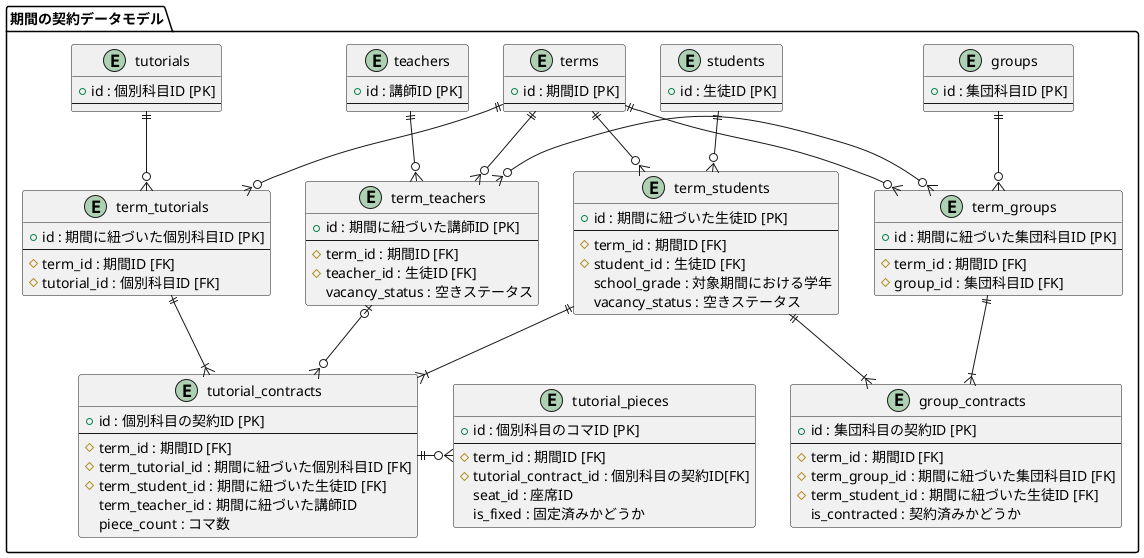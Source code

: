 @startuml term_contract_data_model

package "期間の契約データモデル" {
  entity "students" #F0F0F0 {
    + id : 生徒ID [PK]
    --
  }

  entity "teachers" #F0F0F0 {
    + id : 講師ID [PK]
    --
  }

  entity "terms" #F0F0F0 {
    + id : 期間ID [PK]
    --
  }

  entity "tutorials" #F0F0F0 {
    + id : 個別科目ID [PK]
    --
  }

  entity "groups" #F0F0F0 {
    + id : 集団科目ID [PK]
    --
  }

  entity "term_students" {
    + id : 期間に紐づいた生徒ID [PK]
    --
    # term_id : 期間ID [FK]
    # student_id : 生徒ID [FK]
    school_grade : 対象期間における学年
    vacancy_status : 空きステータス
  }

  entity "term_teachers" {
    + id : 期間に紐づいた講師ID [PK]
    --
    # term_id : 期間ID [FK]
    # teacher_id : 生徒ID [FK]
    vacancy_status : 空きステータス
  }

  entity "term_tutorials" {
    + id : 期間に紐づいた個別科目ID [PK]
    --
    # term_id : 期間ID [FK]
    # tutorial_id : 個別科目ID [FK]
  }

  entity "term_groups" {
    + id : 期間に紐づいた集団科目ID [PK]
    --
    # term_id : 期間ID [FK]
    # group_id : 集団科目ID [FK]
  }

  entity "tutorial_contracts" {
    + id : 個別科目の契約ID [PK]
    --
    # term_id : 期間ID [FK]
    # term_tutorial_id : 期間に紐づいた個別科目ID [FK]
    # term_student_id : 期間に紐づいた生徒ID [FK]
    term_teacher_id : 期間に紐づいた講師ID
    piece_count : コマ数
  }

  entity "group_contracts" {
    + id : 集団科目の契約ID [PK]
    --
    # term_id : 期間ID [FK]
    # term_group_id : 期間に紐づいた集団科目ID [FK]
    # term_student_id : 期間に紐づいた生徒ID [FK]
    is_contracted : 契約済みかどうか
  }

  entity "tutorial_pieces" {
    + id : 個別科目のコマID [PK]
    --
    # term_id : 期間ID [FK]
    # tutorial_contract_id : 個別科目の契約ID[FK]
    seat_id : 座席ID
    is_fixed : 固定済みかどうか
  }
}

terms ||-do-o{ term_students
terms ||-do-o{ term_teachers
terms ||-do-o{ term_tutorials
terms ||-do-o{ term_groups
students ||-do-o{ term_students
teachers ||-do-o{ term_teachers
tutorials ||-do-o{ term_tutorials
groups ||-do-o{ term_groups
term_students ||-do-|{ tutorial_contracts
term_students ||-do-|{ group_contracts
term_teachers |o-do-o{ tutorial_contracts
term_teachers }o-ri-o{ term_groups
term_tutorials ||-do-|{ tutorial_contracts
term_groups ||-do-|{ group_contracts
tutorial_contracts ||-ri-o{ tutorial_pieces
@enduml
